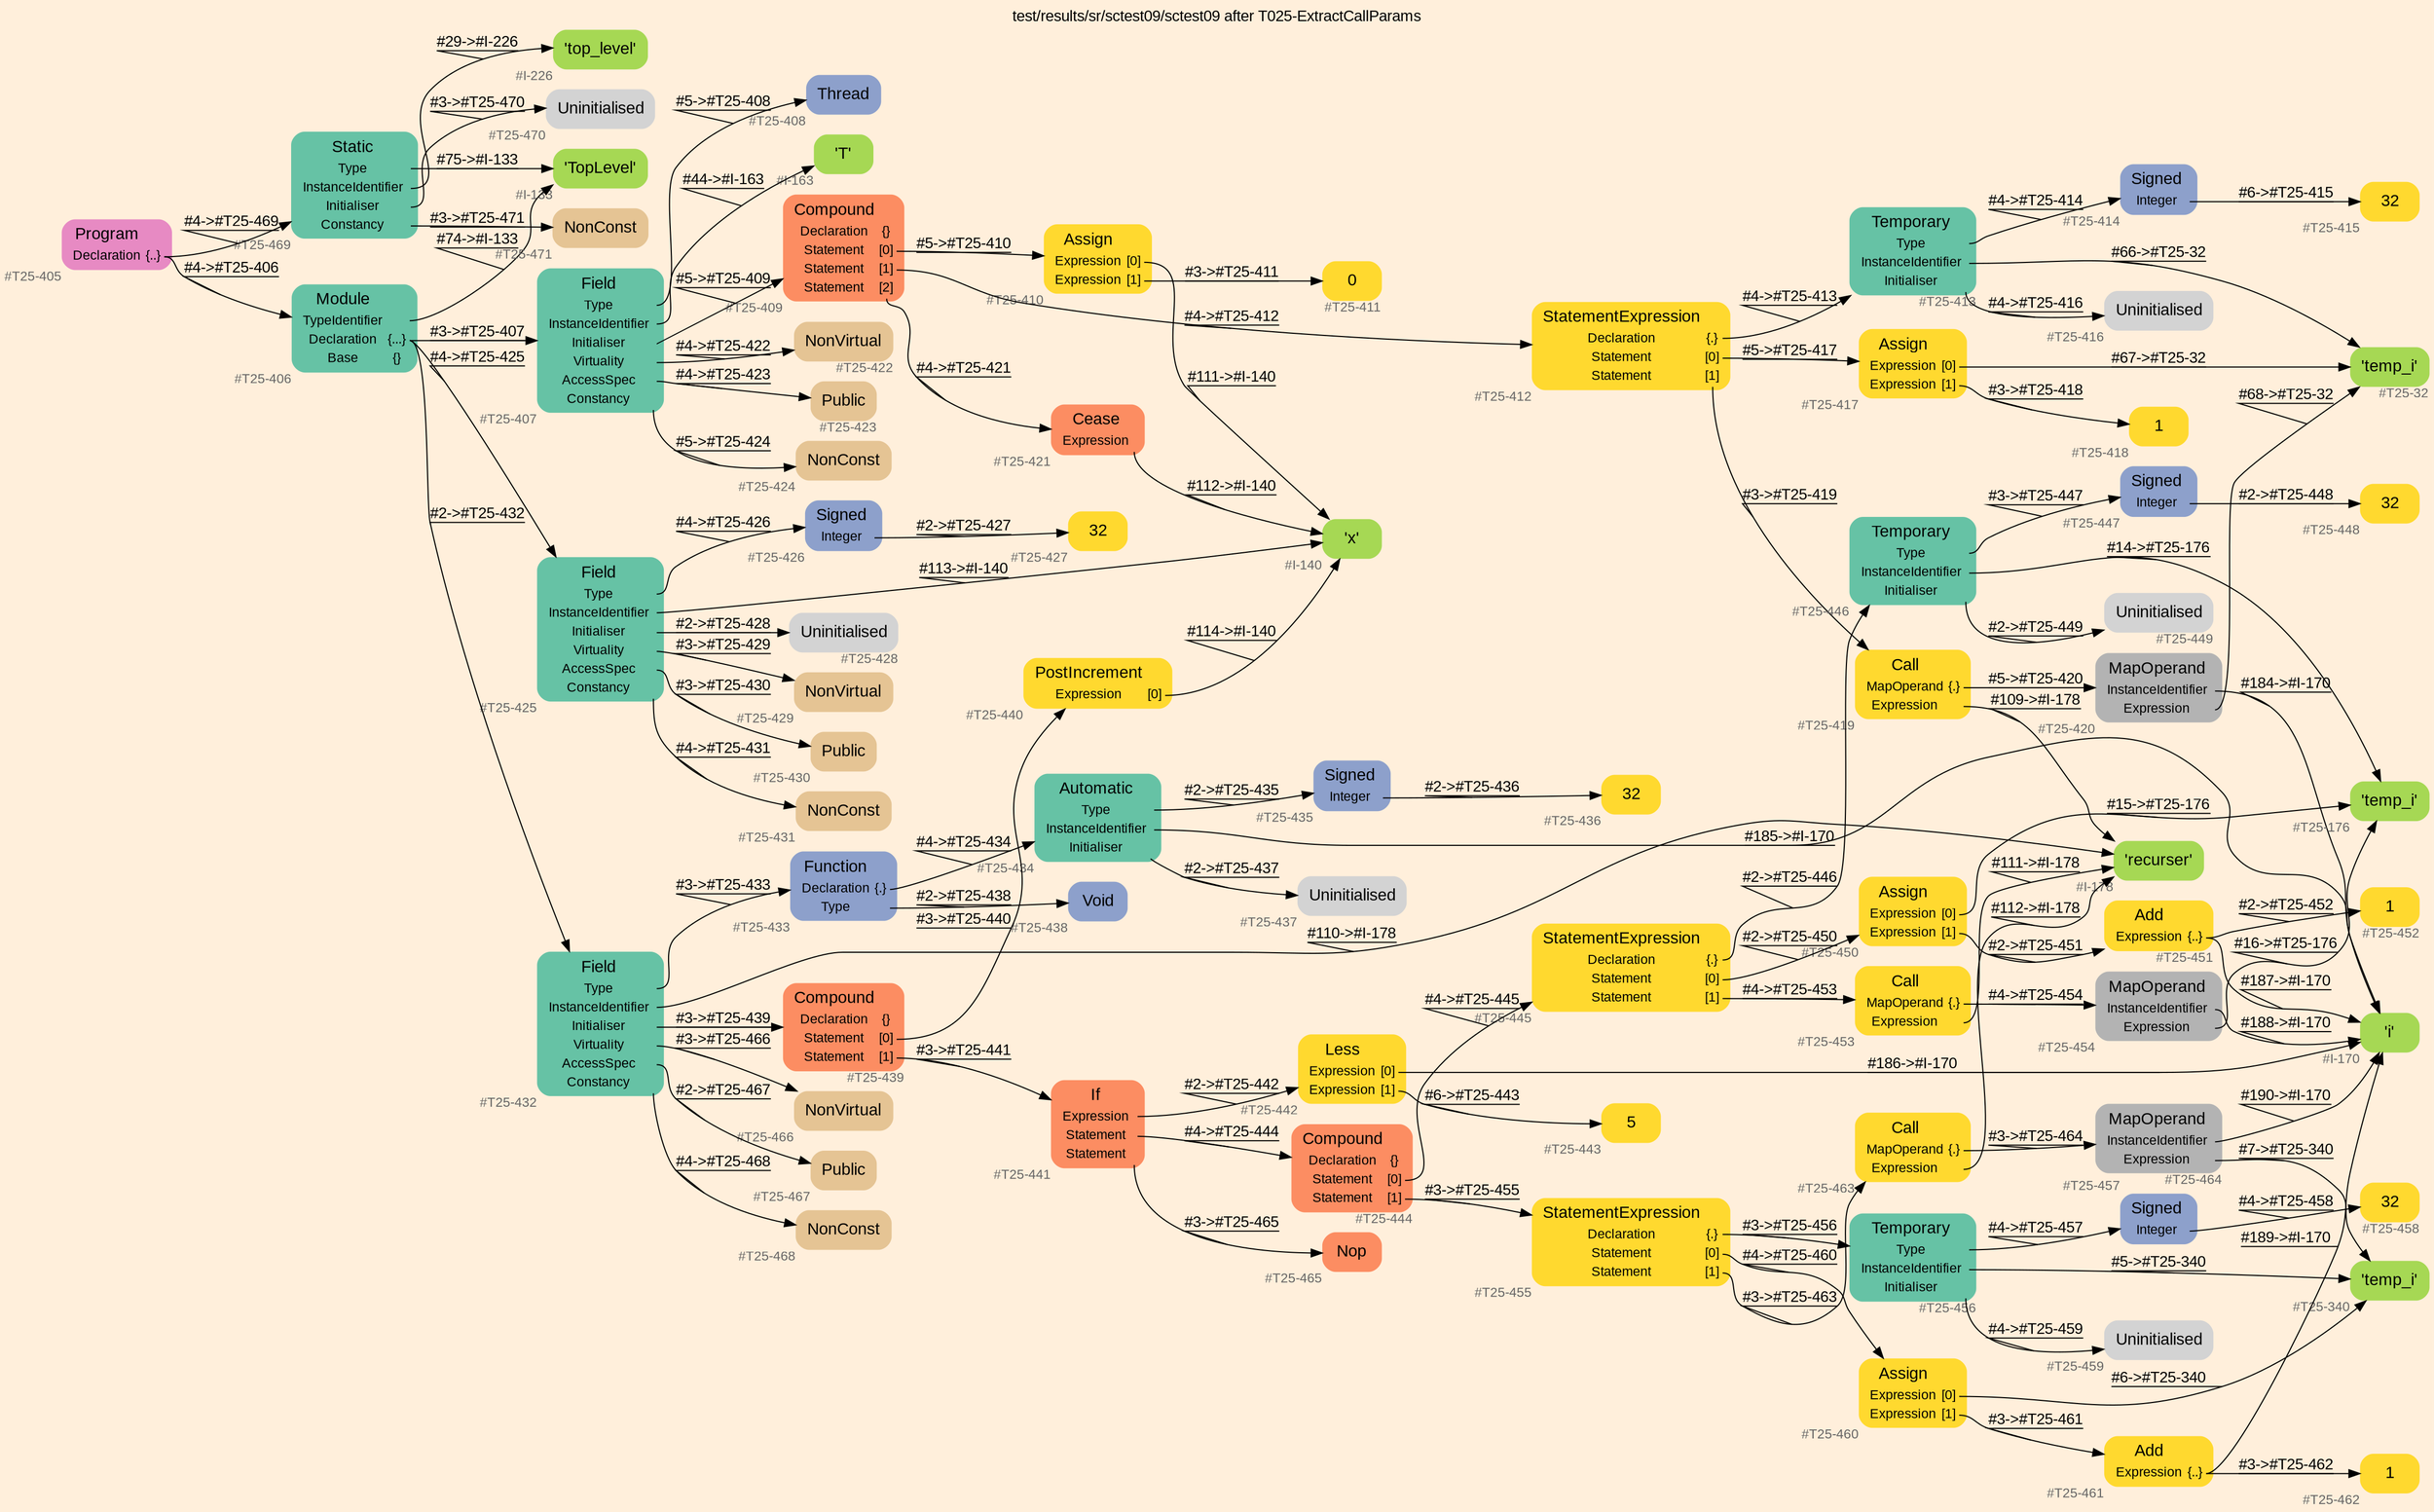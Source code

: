 digraph "test/results/sr/sctest09/sctest09 after T025-ExtractCallParams" {
label = "test/results/sr/sctest09/sctest09 after T025-ExtractCallParams"
labelloc = t
graph [
    rankdir = "LR"
    ranksep = 0.3
    bgcolor = antiquewhite1
    color = black
    fontcolor = black
    fontname = "Arial"
];
node [
    fontname = "Arial"
];
edge [
    fontname = "Arial"
];

// -------------------- node figure --------------------
// -------- block #T25-405 ----------
"#T25-405" [
    fillcolor = "/set28/4"
    xlabel = "#T25-405"
    fontsize = "12"
    fontcolor = grey40
    shape = "plaintext"
    label = <<TABLE BORDER="0" CELLBORDER="0" CELLSPACING="0">
     <TR><TD><FONT COLOR="black" POINT-SIZE="15">Program</FONT></TD></TR>
     <TR><TD><FONT COLOR="black" POINT-SIZE="12">Declaration</FONT></TD><TD PORT="port0"><FONT COLOR="black" POINT-SIZE="12">{..}</FONT></TD></TR>
    </TABLE>>
    style = "rounded,filled"
];

// -------- block #T25-406 ----------
"#T25-406" [
    fillcolor = "/set28/1"
    xlabel = "#T25-406"
    fontsize = "12"
    fontcolor = grey40
    shape = "plaintext"
    label = <<TABLE BORDER="0" CELLBORDER="0" CELLSPACING="0">
     <TR><TD><FONT COLOR="black" POINT-SIZE="15">Module</FONT></TD></TR>
     <TR><TD><FONT COLOR="black" POINT-SIZE="12">TypeIdentifier</FONT></TD><TD PORT="port0"></TD></TR>
     <TR><TD><FONT COLOR="black" POINT-SIZE="12">Declaration</FONT></TD><TD PORT="port1"><FONT COLOR="black" POINT-SIZE="12">{...}</FONT></TD></TR>
     <TR><TD><FONT COLOR="black" POINT-SIZE="12">Base</FONT></TD><TD PORT="port2"><FONT COLOR="black" POINT-SIZE="12">{}</FONT></TD></TR>
    </TABLE>>
    style = "rounded,filled"
];

// -------- block #I-133 ----------
"#I-133" [
    fillcolor = "/set28/5"
    xlabel = "#I-133"
    fontsize = "12"
    fontcolor = grey40
    shape = "plaintext"
    label = <<TABLE BORDER="0" CELLBORDER="0" CELLSPACING="0">
     <TR><TD><FONT COLOR="black" POINT-SIZE="15">'TopLevel'</FONT></TD></TR>
    </TABLE>>
    style = "rounded,filled"
];

// -------- block #T25-407 ----------
"#T25-407" [
    fillcolor = "/set28/1"
    xlabel = "#T25-407"
    fontsize = "12"
    fontcolor = grey40
    shape = "plaintext"
    label = <<TABLE BORDER="0" CELLBORDER="0" CELLSPACING="0">
     <TR><TD><FONT COLOR="black" POINT-SIZE="15">Field</FONT></TD></TR>
     <TR><TD><FONT COLOR="black" POINT-SIZE="12">Type</FONT></TD><TD PORT="port0"></TD></TR>
     <TR><TD><FONT COLOR="black" POINT-SIZE="12">InstanceIdentifier</FONT></TD><TD PORT="port1"></TD></TR>
     <TR><TD><FONT COLOR="black" POINT-SIZE="12">Initialiser</FONT></TD><TD PORT="port2"></TD></TR>
     <TR><TD><FONT COLOR="black" POINT-SIZE="12">Virtuality</FONT></TD><TD PORT="port3"></TD></TR>
     <TR><TD><FONT COLOR="black" POINT-SIZE="12">AccessSpec</FONT></TD><TD PORT="port4"></TD></TR>
     <TR><TD><FONT COLOR="black" POINT-SIZE="12">Constancy</FONT></TD><TD PORT="port5"></TD></TR>
    </TABLE>>
    style = "rounded,filled"
];

// -------- block #T25-408 ----------
"#T25-408" [
    fillcolor = "/set28/3"
    xlabel = "#T25-408"
    fontsize = "12"
    fontcolor = grey40
    shape = "plaintext"
    label = <<TABLE BORDER="0" CELLBORDER="0" CELLSPACING="0">
     <TR><TD><FONT COLOR="black" POINT-SIZE="15">Thread</FONT></TD></TR>
    </TABLE>>
    style = "rounded,filled"
];

// -------- block #I-163 ----------
"#I-163" [
    fillcolor = "/set28/5"
    xlabel = "#I-163"
    fontsize = "12"
    fontcolor = grey40
    shape = "plaintext"
    label = <<TABLE BORDER="0" CELLBORDER="0" CELLSPACING="0">
     <TR><TD><FONT COLOR="black" POINT-SIZE="15">'T'</FONT></TD></TR>
    </TABLE>>
    style = "rounded,filled"
];

// -------- block #T25-409 ----------
"#T25-409" [
    fillcolor = "/set28/2"
    xlabel = "#T25-409"
    fontsize = "12"
    fontcolor = grey40
    shape = "plaintext"
    label = <<TABLE BORDER="0" CELLBORDER="0" CELLSPACING="0">
     <TR><TD><FONT COLOR="black" POINT-SIZE="15">Compound</FONT></TD></TR>
     <TR><TD><FONT COLOR="black" POINT-SIZE="12">Declaration</FONT></TD><TD PORT="port0"><FONT COLOR="black" POINT-SIZE="12">{}</FONT></TD></TR>
     <TR><TD><FONT COLOR="black" POINT-SIZE="12">Statement</FONT></TD><TD PORT="port1"><FONT COLOR="black" POINT-SIZE="12">[0]</FONT></TD></TR>
     <TR><TD><FONT COLOR="black" POINT-SIZE="12">Statement</FONT></TD><TD PORT="port2"><FONT COLOR="black" POINT-SIZE="12">[1]</FONT></TD></TR>
     <TR><TD><FONT COLOR="black" POINT-SIZE="12">Statement</FONT></TD><TD PORT="port3"><FONT COLOR="black" POINT-SIZE="12">[2]</FONT></TD></TR>
    </TABLE>>
    style = "rounded,filled"
];

// -------- block #T25-410 ----------
"#T25-410" [
    fillcolor = "/set28/6"
    xlabel = "#T25-410"
    fontsize = "12"
    fontcolor = grey40
    shape = "plaintext"
    label = <<TABLE BORDER="0" CELLBORDER="0" CELLSPACING="0">
     <TR><TD><FONT COLOR="black" POINT-SIZE="15">Assign</FONT></TD></TR>
     <TR><TD><FONT COLOR="black" POINT-SIZE="12">Expression</FONT></TD><TD PORT="port0"><FONT COLOR="black" POINT-SIZE="12">[0]</FONT></TD></TR>
     <TR><TD><FONT COLOR="black" POINT-SIZE="12">Expression</FONT></TD><TD PORT="port1"><FONT COLOR="black" POINT-SIZE="12">[1]</FONT></TD></TR>
    </TABLE>>
    style = "rounded,filled"
];

// -------- block #I-140 ----------
"#I-140" [
    fillcolor = "/set28/5"
    xlabel = "#I-140"
    fontsize = "12"
    fontcolor = grey40
    shape = "plaintext"
    label = <<TABLE BORDER="0" CELLBORDER="0" CELLSPACING="0">
     <TR><TD><FONT COLOR="black" POINT-SIZE="15">'x'</FONT></TD></TR>
    </TABLE>>
    style = "rounded,filled"
];

// -------- block #T25-411 ----------
"#T25-411" [
    fillcolor = "/set28/6"
    xlabel = "#T25-411"
    fontsize = "12"
    fontcolor = grey40
    shape = "plaintext"
    label = <<TABLE BORDER="0" CELLBORDER="0" CELLSPACING="0">
     <TR><TD><FONT COLOR="black" POINT-SIZE="15">0</FONT></TD></TR>
    </TABLE>>
    style = "rounded,filled"
];

// -------- block #T25-412 ----------
"#T25-412" [
    fillcolor = "/set28/6"
    xlabel = "#T25-412"
    fontsize = "12"
    fontcolor = grey40
    shape = "plaintext"
    label = <<TABLE BORDER="0" CELLBORDER="0" CELLSPACING="0">
     <TR><TD><FONT COLOR="black" POINT-SIZE="15">StatementExpression</FONT></TD></TR>
     <TR><TD><FONT COLOR="black" POINT-SIZE="12">Declaration</FONT></TD><TD PORT="port0"><FONT COLOR="black" POINT-SIZE="12">{.}</FONT></TD></TR>
     <TR><TD><FONT COLOR="black" POINT-SIZE="12">Statement</FONT></TD><TD PORT="port1"><FONT COLOR="black" POINT-SIZE="12">[0]</FONT></TD></TR>
     <TR><TD><FONT COLOR="black" POINT-SIZE="12">Statement</FONT></TD><TD PORT="port2"><FONT COLOR="black" POINT-SIZE="12">[1]</FONT></TD></TR>
    </TABLE>>
    style = "rounded,filled"
];

// -------- block #T25-413 ----------
"#T25-413" [
    fillcolor = "/set28/1"
    xlabel = "#T25-413"
    fontsize = "12"
    fontcolor = grey40
    shape = "plaintext"
    label = <<TABLE BORDER="0" CELLBORDER="0" CELLSPACING="0">
     <TR><TD><FONT COLOR="black" POINT-SIZE="15">Temporary</FONT></TD></TR>
     <TR><TD><FONT COLOR="black" POINT-SIZE="12">Type</FONT></TD><TD PORT="port0"></TD></TR>
     <TR><TD><FONT COLOR="black" POINT-SIZE="12">InstanceIdentifier</FONT></TD><TD PORT="port1"></TD></TR>
     <TR><TD><FONT COLOR="black" POINT-SIZE="12">Initialiser</FONT></TD><TD PORT="port2"></TD></TR>
    </TABLE>>
    style = "rounded,filled"
];

// -------- block #T25-414 ----------
"#T25-414" [
    fillcolor = "/set28/3"
    xlabel = "#T25-414"
    fontsize = "12"
    fontcolor = grey40
    shape = "plaintext"
    label = <<TABLE BORDER="0" CELLBORDER="0" CELLSPACING="0">
     <TR><TD><FONT COLOR="black" POINT-SIZE="15">Signed</FONT></TD></TR>
     <TR><TD><FONT COLOR="black" POINT-SIZE="12">Integer</FONT></TD><TD PORT="port0"></TD></TR>
    </TABLE>>
    style = "rounded,filled"
];

// -------- block #T25-415 ----------
"#T25-415" [
    fillcolor = "/set28/6"
    xlabel = "#T25-415"
    fontsize = "12"
    fontcolor = grey40
    shape = "plaintext"
    label = <<TABLE BORDER="0" CELLBORDER="0" CELLSPACING="0">
     <TR><TD><FONT COLOR="black" POINT-SIZE="15">32</FONT></TD></TR>
    </TABLE>>
    style = "rounded,filled"
];

// -------- block #T25-32 ----------
"#T25-32" [
    fillcolor = "/set28/5"
    xlabel = "#T25-32"
    fontsize = "12"
    fontcolor = grey40
    shape = "plaintext"
    label = <<TABLE BORDER="0" CELLBORDER="0" CELLSPACING="0">
     <TR><TD><FONT COLOR="black" POINT-SIZE="15">'temp_i'</FONT></TD></TR>
    </TABLE>>
    style = "rounded,filled"
];

// -------- block #T25-416 ----------
"#T25-416" [
    xlabel = "#T25-416"
    fontsize = "12"
    fontcolor = grey40
    shape = "plaintext"
    label = <<TABLE BORDER="0" CELLBORDER="0" CELLSPACING="0">
     <TR><TD><FONT COLOR="black" POINT-SIZE="15">Uninitialised</FONT></TD></TR>
    </TABLE>>
    style = "rounded,filled"
];

// -------- block #T25-417 ----------
"#T25-417" [
    fillcolor = "/set28/6"
    xlabel = "#T25-417"
    fontsize = "12"
    fontcolor = grey40
    shape = "plaintext"
    label = <<TABLE BORDER="0" CELLBORDER="0" CELLSPACING="0">
     <TR><TD><FONT COLOR="black" POINT-SIZE="15">Assign</FONT></TD></TR>
     <TR><TD><FONT COLOR="black" POINT-SIZE="12">Expression</FONT></TD><TD PORT="port0"><FONT COLOR="black" POINT-SIZE="12">[0]</FONT></TD></TR>
     <TR><TD><FONT COLOR="black" POINT-SIZE="12">Expression</FONT></TD><TD PORT="port1"><FONT COLOR="black" POINT-SIZE="12">[1]</FONT></TD></TR>
    </TABLE>>
    style = "rounded,filled"
];

// -------- block #T25-418 ----------
"#T25-418" [
    fillcolor = "/set28/6"
    xlabel = "#T25-418"
    fontsize = "12"
    fontcolor = grey40
    shape = "plaintext"
    label = <<TABLE BORDER="0" CELLBORDER="0" CELLSPACING="0">
     <TR><TD><FONT COLOR="black" POINT-SIZE="15">1</FONT></TD></TR>
    </TABLE>>
    style = "rounded,filled"
];

// -------- block #T25-419 ----------
"#T25-419" [
    fillcolor = "/set28/6"
    xlabel = "#T25-419"
    fontsize = "12"
    fontcolor = grey40
    shape = "plaintext"
    label = <<TABLE BORDER="0" CELLBORDER="0" CELLSPACING="0">
     <TR><TD><FONT COLOR="black" POINT-SIZE="15">Call</FONT></TD></TR>
     <TR><TD><FONT COLOR="black" POINT-SIZE="12">MapOperand</FONT></TD><TD PORT="port0"><FONT COLOR="black" POINT-SIZE="12">{.}</FONT></TD></TR>
     <TR><TD><FONT COLOR="black" POINT-SIZE="12">Expression</FONT></TD><TD PORT="port1"></TD></TR>
    </TABLE>>
    style = "rounded,filled"
];

// -------- block #T25-420 ----------
"#T25-420" [
    fillcolor = "/set28/8"
    xlabel = "#T25-420"
    fontsize = "12"
    fontcolor = grey40
    shape = "plaintext"
    label = <<TABLE BORDER="0" CELLBORDER="0" CELLSPACING="0">
     <TR><TD><FONT COLOR="black" POINT-SIZE="15">MapOperand</FONT></TD></TR>
     <TR><TD><FONT COLOR="black" POINT-SIZE="12">InstanceIdentifier</FONT></TD><TD PORT="port0"></TD></TR>
     <TR><TD><FONT COLOR="black" POINT-SIZE="12">Expression</FONT></TD><TD PORT="port1"></TD></TR>
    </TABLE>>
    style = "rounded,filled"
];

// -------- block #I-170 ----------
"#I-170" [
    fillcolor = "/set28/5"
    xlabel = "#I-170"
    fontsize = "12"
    fontcolor = grey40
    shape = "plaintext"
    label = <<TABLE BORDER="0" CELLBORDER="0" CELLSPACING="0">
     <TR><TD><FONT COLOR="black" POINT-SIZE="15">'i'</FONT></TD></TR>
    </TABLE>>
    style = "rounded,filled"
];

// -------- block #I-178 ----------
"#I-178" [
    fillcolor = "/set28/5"
    xlabel = "#I-178"
    fontsize = "12"
    fontcolor = grey40
    shape = "plaintext"
    label = <<TABLE BORDER="0" CELLBORDER="0" CELLSPACING="0">
     <TR><TD><FONT COLOR="black" POINT-SIZE="15">'recurser'</FONT></TD></TR>
    </TABLE>>
    style = "rounded,filled"
];

// -------- block #T25-421 ----------
"#T25-421" [
    fillcolor = "/set28/2"
    xlabel = "#T25-421"
    fontsize = "12"
    fontcolor = grey40
    shape = "plaintext"
    label = <<TABLE BORDER="0" CELLBORDER="0" CELLSPACING="0">
     <TR><TD><FONT COLOR="black" POINT-SIZE="15">Cease</FONT></TD></TR>
     <TR><TD><FONT COLOR="black" POINT-SIZE="12">Expression</FONT></TD><TD PORT="port0"></TD></TR>
    </TABLE>>
    style = "rounded,filled"
];

// -------- block #T25-422 ----------
"#T25-422" [
    fillcolor = "/set28/7"
    xlabel = "#T25-422"
    fontsize = "12"
    fontcolor = grey40
    shape = "plaintext"
    label = <<TABLE BORDER="0" CELLBORDER="0" CELLSPACING="0">
     <TR><TD><FONT COLOR="black" POINT-SIZE="15">NonVirtual</FONT></TD></TR>
    </TABLE>>
    style = "rounded,filled"
];

// -------- block #T25-423 ----------
"#T25-423" [
    fillcolor = "/set28/7"
    xlabel = "#T25-423"
    fontsize = "12"
    fontcolor = grey40
    shape = "plaintext"
    label = <<TABLE BORDER="0" CELLBORDER="0" CELLSPACING="0">
     <TR><TD><FONT COLOR="black" POINT-SIZE="15">Public</FONT></TD></TR>
    </TABLE>>
    style = "rounded,filled"
];

// -------- block #T25-424 ----------
"#T25-424" [
    fillcolor = "/set28/7"
    xlabel = "#T25-424"
    fontsize = "12"
    fontcolor = grey40
    shape = "plaintext"
    label = <<TABLE BORDER="0" CELLBORDER="0" CELLSPACING="0">
     <TR><TD><FONT COLOR="black" POINT-SIZE="15">NonConst</FONT></TD></TR>
    </TABLE>>
    style = "rounded,filled"
];

// -------- block #T25-425 ----------
"#T25-425" [
    fillcolor = "/set28/1"
    xlabel = "#T25-425"
    fontsize = "12"
    fontcolor = grey40
    shape = "plaintext"
    label = <<TABLE BORDER="0" CELLBORDER="0" CELLSPACING="0">
     <TR><TD><FONT COLOR="black" POINT-SIZE="15">Field</FONT></TD></TR>
     <TR><TD><FONT COLOR="black" POINT-SIZE="12">Type</FONT></TD><TD PORT="port0"></TD></TR>
     <TR><TD><FONT COLOR="black" POINT-SIZE="12">InstanceIdentifier</FONT></TD><TD PORT="port1"></TD></TR>
     <TR><TD><FONT COLOR="black" POINT-SIZE="12">Initialiser</FONT></TD><TD PORT="port2"></TD></TR>
     <TR><TD><FONT COLOR="black" POINT-SIZE="12">Virtuality</FONT></TD><TD PORT="port3"></TD></TR>
     <TR><TD><FONT COLOR="black" POINT-SIZE="12">AccessSpec</FONT></TD><TD PORT="port4"></TD></TR>
     <TR><TD><FONT COLOR="black" POINT-SIZE="12">Constancy</FONT></TD><TD PORT="port5"></TD></TR>
    </TABLE>>
    style = "rounded,filled"
];

// -------- block #T25-426 ----------
"#T25-426" [
    fillcolor = "/set28/3"
    xlabel = "#T25-426"
    fontsize = "12"
    fontcolor = grey40
    shape = "plaintext"
    label = <<TABLE BORDER="0" CELLBORDER="0" CELLSPACING="0">
     <TR><TD><FONT COLOR="black" POINT-SIZE="15">Signed</FONT></TD></TR>
     <TR><TD><FONT COLOR="black" POINT-SIZE="12">Integer</FONT></TD><TD PORT="port0"></TD></TR>
    </TABLE>>
    style = "rounded,filled"
];

// -------- block #T25-427 ----------
"#T25-427" [
    fillcolor = "/set28/6"
    xlabel = "#T25-427"
    fontsize = "12"
    fontcolor = grey40
    shape = "plaintext"
    label = <<TABLE BORDER="0" CELLBORDER="0" CELLSPACING="0">
     <TR><TD><FONT COLOR="black" POINT-SIZE="15">32</FONT></TD></TR>
    </TABLE>>
    style = "rounded,filled"
];

// -------- block #T25-428 ----------
"#T25-428" [
    xlabel = "#T25-428"
    fontsize = "12"
    fontcolor = grey40
    shape = "plaintext"
    label = <<TABLE BORDER="0" CELLBORDER="0" CELLSPACING="0">
     <TR><TD><FONT COLOR="black" POINT-SIZE="15">Uninitialised</FONT></TD></TR>
    </TABLE>>
    style = "rounded,filled"
];

// -------- block #T25-429 ----------
"#T25-429" [
    fillcolor = "/set28/7"
    xlabel = "#T25-429"
    fontsize = "12"
    fontcolor = grey40
    shape = "plaintext"
    label = <<TABLE BORDER="0" CELLBORDER="0" CELLSPACING="0">
     <TR><TD><FONT COLOR="black" POINT-SIZE="15">NonVirtual</FONT></TD></TR>
    </TABLE>>
    style = "rounded,filled"
];

// -------- block #T25-430 ----------
"#T25-430" [
    fillcolor = "/set28/7"
    xlabel = "#T25-430"
    fontsize = "12"
    fontcolor = grey40
    shape = "plaintext"
    label = <<TABLE BORDER="0" CELLBORDER="0" CELLSPACING="0">
     <TR><TD><FONT COLOR="black" POINT-SIZE="15">Public</FONT></TD></TR>
    </TABLE>>
    style = "rounded,filled"
];

// -------- block #T25-431 ----------
"#T25-431" [
    fillcolor = "/set28/7"
    xlabel = "#T25-431"
    fontsize = "12"
    fontcolor = grey40
    shape = "plaintext"
    label = <<TABLE BORDER="0" CELLBORDER="0" CELLSPACING="0">
     <TR><TD><FONT COLOR="black" POINT-SIZE="15">NonConst</FONT></TD></TR>
    </TABLE>>
    style = "rounded,filled"
];

// -------- block #T25-432 ----------
"#T25-432" [
    fillcolor = "/set28/1"
    xlabel = "#T25-432"
    fontsize = "12"
    fontcolor = grey40
    shape = "plaintext"
    label = <<TABLE BORDER="0" CELLBORDER="0" CELLSPACING="0">
     <TR><TD><FONT COLOR="black" POINT-SIZE="15">Field</FONT></TD></TR>
     <TR><TD><FONT COLOR="black" POINT-SIZE="12">Type</FONT></TD><TD PORT="port0"></TD></TR>
     <TR><TD><FONT COLOR="black" POINT-SIZE="12">InstanceIdentifier</FONT></TD><TD PORT="port1"></TD></TR>
     <TR><TD><FONT COLOR="black" POINT-SIZE="12">Initialiser</FONT></TD><TD PORT="port2"></TD></TR>
     <TR><TD><FONT COLOR="black" POINT-SIZE="12">Virtuality</FONT></TD><TD PORT="port3"></TD></TR>
     <TR><TD><FONT COLOR="black" POINT-SIZE="12">AccessSpec</FONT></TD><TD PORT="port4"></TD></TR>
     <TR><TD><FONT COLOR="black" POINT-SIZE="12">Constancy</FONT></TD><TD PORT="port5"></TD></TR>
    </TABLE>>
    style = "rounded,filled"
];

// -------- block #T25-433 ----------
"#T25-433" [
    fillcolor = "/set28/3"
    xlabel = "#T25-433"
    fontsize = "12"
    fontcolor = grey40
    shape = "plaintext"
    label = <<TABLE BORDER="0" CELLBORDER="0" CELLSPACING="0">
     <TR><TD><FONT COLOR="black" POINT-SIZE="15">Function</FONT></TD></TR>
     <TR><TD><FONT COLOR="black" POINT-SIZE="12">Declaration</FONT></TD><TD PORT="port0"><FONT COLOR="black" POINT-SIZE="12">{.}</FONT></TD></TR>
     <TR><TD><FONT COLOR="black" POINT-SIZE="12">Type</FONT></TD><TD PORT="port1"></TD></TR>
    </TABLE>>
    style = "rounded,filled"
];

// -------- block #T25-434 ----------
"#T25-434" [
    fillcolor = "/set28/1"
    xlabel = "#T25-434"
    fontsize = "12"
    fontcolor = grey40
    shape = "plaintext"
    label = <<TABLE BORDER="0" CELLBORDER="0" CELLSPACING="0">
     <TR><TD><FONT COLOR="black" POINT-SIZE="15">Automatic</FONT></TD></TR>
     <TR><TD><FONT COLOR="black" POINT-SIZE="12">Type</FONT></TD><TD PORT="port0"></TD></TR>
     <TR><TD><FONT COLOR="black" POINT-SIZE="12">InstanceIdentifier</FONT></TD><TD PORT="port1"></TD></TR>
     <TR><TD><FONT COLOR="black" POINT-SIZE="12">Initialiser</FONT></TD><TD PORT="port2"></TD></TR>
    </TABLE>>
    style = "rounded,filled"
];

// -------- block #T25-435 ----------
"#T25-435" [
    fillcolor = "/set28/3"
    xlabel = "#T25-435"
    fontsize = "12"
    fontcolor = grey40
    shape = "plaintext"
    label = <<TABLE BORDER="0" CELLBORDER="0" CELLSPACING="0">
     <TR><TD><FONT COLOR="black" POINT-SIZE="15">Signed</FONT></TD></TR>
     <TR><TD><FONT COLOR="black" POINT-SIZE="12">Integer</FONT></TD><TD PORT="port0"></TD></TR>
    </TABLE>>
    style = "rounded,filled"
];

// -------- block #T25-436 ----------
"#T25-436" [
    fillcolor = "/set28/6"
    xlabel = "#T25-436"
    fontsize = "12"
    fontcolor = grey40
    shape = "plaintext"
    label = <<TABLE BORDER="0" CELLBORDER="0" CELLSPACING="0">
     <TR><TD><FONT COLOR="black" POINT-SIZE="15">32</FONT></TD></TR>
    </TABLE>>
    style = "rounded,filled"
];

// -------- block #T25-437 ----------
"#T25-437" [
    xlabel = "#T25-437"
    fontsize = "12"
    fontcolor = grey40
    shape = "plaintext"
    label = <<TABLE BORDER="0" CELLBORDER="0" CELLSPACING="0">
     <TR><TD><FONT COLOR="black" POINT-SIZE="15">Uninitialised</FONT></TD></TR>
    </TABLE>>
    style = "rounded,filled"
];

// -------- block #T25-438 ----------
"#T25-438" [
    fillcolor = "/set28/3"
    xlabel = "#T25-438"
    fontsize = "12"
    fontcolor = grey40
    shape = "plaintext"
    label = <<TABLE BORDER="0" CELLBORDER="0" CELLSPACING="0">
     <TR><TD><FONT COLOR="black" POINT-SIZE="15">Void</FONT></TD></TR>
    </TABLE>>
    style = "rounded,filled"
];

// -------- block #T25-439 ----------
"#T25-439" [
    fillcolor = "/set28/2"
    xlabel = "#T25-439"
    fontsize = "12"
    fontcolor = grey40
    shape = "plaintext"
    label = <<TABLE BORDER="0" CELLBORDER="0" CELLSPACING="0">
     <TR><TD><FONT COLOR="black" POINT-SIZE="15">Compound</FONT></TD></TR>
     <TR><TD><FONT COLOR="black" POINT-SIZE="12">Declaration</FONT></TD><TD PORT="port0"><FONT COLOR="black" POINT-SIZE="12">{}</FONT></TD></TR>
     <TR><TD><FONT COLOR="black" POINT-SIZE="12">Statement</FONT></TD><TD PORT="port1"><FONT COLOR="black" POINT-SIZE="12">[0]</FONT></TD></TR>
     <TR><TD><FONT COLOR="black" POINT-SIZE="12">Statement</FONT></TD><TD PORT="port2"><FONT COLOR="black" POINT-SIZE="12">[1]</FONT></TD></TR>
    </TABLE>>
    style = "rounded,filled"
];

// -------- block #T25-440 ----------
"#T25-440" [
    fillcolor = "/set28/6"
    xlabel = "#T25-440"
    fontsize = "12"
    fontcolor = grey40
    shape = "plaintext"
    label = <<TABLE BORDER="0" CELLBORDER="0" CELLSPACING="0">
     <TR><TD><FONT COLOR="black" POINT-SIZE="15">PostIncrement</FONT></TD></TR>
     <TR><TD><FONT COLOR="black" POINT-SIZE="12">Expression</FONT></TD><TD PORT="port0"><FONT COLOR="black" POINT-SIZE="12">[0]</FONT></TD></TR>
    </TABLE>>
    style = "rounded,filled"
];

// -------- block #T25-441 ----------
"#T25-441" [
    fillcolor = "/set28/2"
    xlabel = "#T25-441"
    fontsize = "12"
    fontcolor = grey40
    shape = "plaintext"
    label = <<TABLE BORDER="0" CELLBORDER="0" CELLSPACING="0">
     <TR><TD><FONT COLOR="black" POINT-SIZE="15">If</FONT></TD></TR>
     <TR><TD><FONT COLOR="black" POINT-SIZE="12">Expression</FONT></TD><TD PORT="port0"></TD></TR>
     <TR><TD><FONT COLOR="black" POINT-SIZE="12">Statement</FONT></TD><TD PORT="port1"></TD></TR>
     <TR><TD><FONT COLOR="black" POINT-SIZE="12">Statement</FONT></TD><TD PORT="port2"></TD></TR>
    </TABLE>>
    style = "rounded,filled"
];

// -------- block #T25-442 ----------
"#T25-442" [
    fillcolor = "/set28/6"
    xlabel = "#T25-442"
    fontsize = "12"
    fontcolor = grey40
    shape = "plaintext"
    label = <<TABLE BORDER="0" CELLBORDER="0" CELLSPACING="0">
     <TR><TD><FONT COLOR="black" POINT-SIZE="15">Less</FONT></TD></TR>
     <TR><TD><FONT COLOR="black" POINT-SIZE="12">Expression</FONT></TD><TD PORT="port0"><FONT COLOR="black" POINT-SIZE="12">[0]</FONT></TD></TR>
     <TR><TD><FONT COLOR="black" POINT-SIZE="12">Expression</FONT></TD><TD PORT="port1"><FONT COLOR="black" POINT-SIZE="12">[1]</FONT></TD></TR>
    </TABLE>>
    style = "rounded,filled"
];

// -------- block #T25-443 ----------
"#T25-443" [
    fillcolor = "/set28/6"
    xlabel = "#T25-443"
    fontsize = "12"
    fontcolor = grey40
    shape = "plaintext"
    label = <<TABLE BORDER="0" CELLBORDER="0" CELLSPACING="0">
     <TR><TD><FONT COLOR="black" POINT-SIZE="15">5</FONT></TD></TR>
    </TABLE>>
    style = "rounded,filled"
];

// -------- block #T25-444 ----------
"#T25-444" [
    fillcolor = "/set28/2"
    xlabel = "#T25-444"
    fontsize = "12"
    fontcolor = grey40
    shape = "plaintext"
    label = <<TABLE BORDER="0" CELLBORDER="0" CELLSPACING="0">
     <TR><TD><FONT COLOR="black" POINT-SIZE="15">Compound</FONT></TD></TR>
     <TR><TD><FONT COLOR="black" POINT-SIZE="12">Declaration</FONT></TD><TD PORT="port0"><FONT COLOR="black" POINT-SIZE="12">{}</FONT></TD></TR>
     <TR><TD><FONT COLOR="black" POINT-SIZE="12">Statement</FONT></TD><TD PORT="port1"><FONT COLOR="black" POINT-SIZE="12">[0]</FONT></TD></TR>
     <TR><TD><FONT COLOR="black" POINT-SIZE="12">Statement</FONT></TD><TD PORT="port2"><FONT COLOR="black" POINT-SIZE="12">[1]</FONT></TD></TR>
    </TABLE>>
    style = "rounded,filled"
];

// -------- block #T25-445 ----------
"#T25-445" [
    fillcolor = "/set28/6"
    xlabel = "#T25-445"
    fontsize = "12"
    fontcolor = grey40
    shape = "plaintext"
    label = <<TABLE BORDER="0" CELLBORDER="0" CELLSPACING="0">
     <TR><TD><FONT COLOR="black" POINT-SIZE="15">StatementExpression</FONT></TD></TR>
     <TR><TD><FONT COLOR="black" POINT-SIZE="12">Declaration</FONT></TD><TD PORT="port0"><FONT COLOR="black" POINT-SIZE="12">{.}</FONT></TD></TR>
     <TR><TD><FONT COLOR="black" POINT-SIZE="12">Statement</FONT></TD><TD PORT="port1"><FONT COLOR="black" POINT-SIZE="12">[0]</FONT></TD></TR>
     <TR><TD><FONT COLOR="black" POINT-SIZE="12">Statement</FONT></TD><TD PORT="port2"><FONT COLOR="black" POINT-SIZE="12">[1]</FONT></TD></TR>
    </TABLE>>
    style = "rounded,filled"
];

// -------- block #T25-446 ----------
"#T25-446" [
    fillcolor = "/set28/1"
    xlabel = "#T25-446"
    fontsize = "12"
    fontcolor = grey40
    shape = "plaintext"
    label = <<TABLE BORDER="0" CELLBORDER="0" CELLSPACING="0">
     <TR><TD><FONT COLOR="black" POINT-SIZE="15">Temporary</FONT></TD></TR>
     <TR><TD><FONT COLOR="black" POINT-SIZE="12">Type</FONT></TD><TD PORT="port0"></TD></TR>
     <TR><TD><FONT COLOR="black" POINT-SIZE="12">InstanceIdentifier</FONT></TD><TD PORT="port1"></TD></TR>
     <TR><TD><FONT COLOR="black" POINT-SIZE="12">Initialiser</FONT></TD><TD PORT="port2"></TD></TR>
    </TABLE>>
    style = "rounded,filled"
];

// -------- block #T25-447 ----------
"#T25-447" [
    fillcolor = "/set28/3"
    xlabel = "#T25-447"
    fontsize = "12"
    fontcolor = grey40
    shape = "plaintext"
    label = <<TABLE BORDER="0" CELLBORDER="0" CELLSPACING="0">
     <TR><TD><FONT COLOR="black" POINT-SIZE="15">Signed</FONT></TD></TR>
     <TR><TD><FONT COLOR="black" POINT-SIZE="12">Integer</FONT></TD><TD PORT="port0"></TD></TR>
    </TABLE>>
    style = "rounded,filled"
];

// -------- block #T25-448 ----------
"#T25-448" [
    fillcolor = "/set28/6"
    xlabel = "#T25-448"
    fontsize = "12"
    fontcolor = grey40
    shape = "plaintext"
    label = <<TABLE BORDER="0" CELLBORDER="0" CELLSPACING="0">
     <TR><TD><FONT COLOR="black" POINT-SIZE="15">32</FONT></TD></TR>
    </TABLE>>
    style = "rounded,filled"
];

// -------- block #T25-176 ----------
"#T25-176" [
    fillcolor = "/set28/5"
    xlabel = "#T25-176"
    fontsize = "12"
    fontcolor = grey40
    shape = "plaintext"
    label = <<TABLE BORDER="0" CELLBORDER="0" CELLSPACING="0">
     <TR><TD><FONT COLOR="black" POINT-SIZE="15">'temp_i'</FONT></TD></TR>
    </TABLE>>
    style = "rounded,filled"
];

// -------- block #T25-449 ----------
"#T25-449" [
    xlabel = "#T25-449"
    fontsize = "12"
    fontcolor = grey40
    shape = "plaintext"
    label = <<TABLE BORDER="0" CELLBORDER="0" CELLSPACING="0">
     <TR><TD><FONT COLOR="black" POINT-SIZE="15">Uninitialised</FONT></TD></TR>
    </TABLE>>
    style = "rounded,filled"
];

// -------- block #T25-450 ----------
"#T25-450" [
    fillcolor = "/set28/6"
    xlabel = "#T25-450"
    fontsize = "12"
    fontcolor = grey40
    shape = "plaintext"
    label = <<TABLE BORDER="0" CELLBORDER="0" CELLSPACING="0">
     <TR><TD><FONT COLOR="black" POINT-SIZE="15">Assign</FONT></TD></TR>
     <TR><TD><FONT COLOR="black" POINT-SIZE="12">Expression</FONT></TD><TD PORT="port0"><FONT COLOR="black" POINT-SIZE="12">[0]</FONT></TD></TR>
     <TR><TD><FONT COLOR="black" POINT-SIZE="12">Expression</FONT></TD><TD PORT="port1"><FONT COLOR="black" POINT-SIZE="12">[1]</FONT></TD></TR>
    </TABLE>>
    style = "rounded,filled"
];

// -------- block #T25-451 ----------
"#T25-451" [
    fillcolor = "/set28/6"
    xlabel = "#T25-451"
    fontsize = "12"
    fontcolor = grey40
    shape = "plaintext"
    label = <<TABLE BORDER="0" CELLBORDER="0" CELLSPACING="0">
     <TR><TD><FONT COLOR="black" POINT-SIZE="15">Add</FONT></TD></TR>
     <TR><TD><FONT COLOR="black" POINT-SIZE="12">Expression</FONT></TD><TD PORT="port0"><FONT COLOR="black" POINT-SIZE="12">{..}</FONT></TD></TR>
    </TABLE>>
    style = "rounded,filled"
];

// -------- block #T25-452 ----------
"#T25-452" [
    fillcolor = "/set28/6"
    xlabel = "#T25-452"
    fontsize = "12"
    fontcolor = grey40
    shape = "plaintext"
    label = <<TABLE BORDER="0" CELLBORDER="0" CELLSPACING="0">
     <TR><TD><FONT COLOR="black" POINT-SIZE="15">1</FONT></TD></TR>
    </TABLE>>
    style = "rounded,filled"
];

// -------- block #T25-453 ----------
"#T25-453" [
    fillcolor = "/set28/6"
    xlabel = "#T25-453"
    fontsize = "12"
    fontcolor = grey40
    shape = "plaintext"
    label = <<TABLE BORDER="0" CELLBORDER="0" CELLSPACING="0">
     <TR><TD><FONT COLOR="black" POINT-SIZE="15">Call</FONT></TD></TR>
     <TR><TD><FONT COLOR="black" POINT-SIZE="12">MapOperand</FONT></TD><TD PORT="port0"><FONT COLOR="black" POINT-SIZE="12">{.}</FONT></TD></TR>
     <TR><TD><FONT COLOR="black" POINT-SIZE="12">Expression</FONT></TD><TD PORT="port1"></TD></TR>
    </TABLE>>
    style = "rounded,filled"
];

// -------- block #T25-454 ----------
"#T25-454" [
    fillcolor = "/set28/8"
    xlabel = "#T25-454"
    fontsize = "12"
    fontcolor = grey40
    shape = "plaintext"
    label = <<TABLE BORDER="0" CELLBORDER="0" CELLSPACING="0">
     <TR><TD><FONT COLOR="black" POINT-SIZE="15">MapOperand</FONT></TD></TR>
     <TR><TD><FONT COLOR="black" POINT-SIZE="12">InstanceIdentifier</FONT></TD><TD PORT="port0"></TD></TR>
     <TR><TD><FONT COLOR="black" POINT-SIZE="12">Expression</FONT></TD><TD PORT="port1"></TD></TR>
    </TABLE>>
    style = "rounded,filled"
];

// -------- block #T25-455 ----------
"#T25-455" [
    fillcolor = "/set28/6"
    xlabel = "#T25-455"
    fontsize = "12"
    fontcolor = grey40
    shape = "plaintext"
    label = <<TABLE BORDER="0" CELLBORDER="0" CELLSPACING="0">
     <TR><TD><FONT COLOR="black" POINT-SIZE="15">StatementExpression</FONT></TD></TR>
     <TR><TD><FONT COLOR="black" POINT-SIZE="12">Declaration</FONT></TD><TD PORT="port0"><FONT COLOR="black" POINT-SIZE="12">{.}</FONT></TD></TR>
     <TR><TD><FONT COLOR="black" POINT-SIZE="12">Statement</FONT></TD><TD PORT="port1"><FONT COLOR="black" POINT-SIZE="12">[0]</FONT></TD></TR>
     <TR><TD><FONT COLOR="black" POINT-SIZE="12">Statement</FONT></TD><TD PORT="port2"><FONT COLOR="black" POINT-SIZE="12">[1]</FONT></TD></TR>
    </TABLE>>
    style = "rounded,filled"
];

// -------- block #T25-456 ----------
"#T25-456" [
    fillcolor = "/set28/1"
    xlabel = "#T25-456"
    fontsize = "12"
    fontcolor = grey40
    shape = "plaintext"
    label = <<TABLE BORDER="0" CELLBORDER="0" CELLSPACING="0">
     <TR><TD><FONT COLOR="black" POINT-SIZE="15">Temporary</FONT></TD></TR>
     <TR><TD><FONT COLOR="black" POINT-SIZE="12">Type</FONT></TD><TD PORT="port0"></TD></TR>
     <TR><TD><FONT COLOR="black" POINT-SIZE="12">InstanceIdentifier</FONT></TD><TD PORT="port1"></TD></TR>
     <TR><TD><FONT COLOR="black" POINT-SIZE="12">Initialiser</FONT></TD><TD PORT="port2"></TD></TR>
    </TABLE>>
    style = "rounded,filled"
];

// -------- block #T25-457 ----------
"#T25-457" [
    fillcolor = "/set28/3"
    xlabel = "#T25-457"
    fontsize = "12"
    fontcolor = grey40
    shape = "plaintext"
    label = <<TABLE BORDER="0" CELLBORDER="0" CELLSPACING="0">
     <TR><TD><FONT COLOR="black" POINT-SIZE="15">Signed</FONT></TD></TR>
     <TR><TD><FONT COLOR="black" POINT-SIZE="12">Integer</FONT></TD><TD PORT="port0"></TD></TR>
    </TABLE>>
    style = "rounded,filled"
];

// -------- block #T25-458 ----------
"#T25-458" [
    fillcolor = "/set28/6"
    xlabel = "#T25-458"
    fontsize = "12"
    fontcolor = grey40
    shape = "plaintext"
    label = <<TABLE BORDER="0" CELLBORDER="0" CELLSPACING="0">
     <TR><TD><FONT COLOR="black" POINT-SIZE="15">32</FONT></TD></TR>
    </TABLE>>
    style = "rounded,filled"
];

// -------- block #T25-340 ----------
"#T25-340" [
    fillcolor = "/set28/5"
    xlabel = "#T25-340"
    fontsize = "12"
    fontcolor = grey40
    shape = "plaintext"
    label = <<TABLE BORDER="0" CELLBORDER="0" CELLSPACING="0">
     <TR><TD><FONT COLOR="black" POINT-SIZE="15">'temp_i'</FONT></TD></TR>
    </TABLE>>
    style = "rounded,filled"
];

// -------- block #T25-459 ----------
"#T25-459" [
    xlabel = "#T25-459"
    fontsize = "12"
    fontcolor = grey40
    shape = "plaintext"
    label = <<TABLE BORDER="0" CELLBORDER="0" CELLSPACING="0">
     <TR><TD><FONT COLOR="black" POINT-SIZE="15">Uninitialised</FONT></TD></TR>
    </TABLE>>
    style = "rounded,filled"
];

// -------- block #T25-460 ----------
"#T25-460" [
    fillcolor = "/set28/6"
    xlabel = "#T25-460"
    fontsize = "12"
    fontcolor = grey40
    shape = "plaintext"
    label = <<TABLE BORDER="0" CELLBORDER="0" CELLSPACING="0">
     <TR><TD><FONT COLOR="black" POINT-SIZE="15">Assign</FONT></TD></TR>
     <TR><TD><FONT COLOR="black" POINT-SIZE="12">Expression</FONT></TD><TD PORT="port0"><FONT COLOR="black" POINT-SIZE="12">[0]</FONT></TD></TR>
     <TR><TD><FONT COLOR="black" POINT-SIZE="12">Expression</FONT></TD><TD PORT="port1"><FONT COLOR="black" POINT-SIZE="12">[1]</FONT></TD></TR>
    </TABLE>>
    style = "rounded,filled"
];

// -------- block #T25-461 ----------
"#T25-461" [
    fillcolor = "/set28/6"
    xlabel = "#T25-461"
    fontsize = "12"
    fontcolor = grey40
    shape = "plaintext"
    label = <<TABLE BORDER="0" CELLBORDER="0" CELLSPACING="0">
     <TR><TD><FONT COLOR="black" POINT-SIZE="15">Add</FONT></TD></TR>
     <TR><TD><FONT COLOR="black" POINT-SIZE="12">Expression</FONT></TD><TD PORT="port0"><FONT COLOR="black" POINT-SIZE="12">{..}</FONT></TD></TR>
    </TABLE>>
    style = "rounded,filled"
];

// -------- block #T25-462 ----------
"#T25-462" [
    fillcolor = "/set28/6"
    xlabel = "#T25-462"
    fontsize = "12"
    fontcolor = grey40
    shape = "plaintext"
    label = <<TABLE BORDER="0" CELLBORDER="0" CELLSPACING="0">
     <TR><TD><FONT COLOR="black" POINT-SIZE="15">1</FONT></TD></TR>
    </TABLE>>
    style = "rounded,filled"
];

// -------- block #T25-463 ----------
"#T25-463" [
    fillcolor = "/set28/6"
    xlabel = "#T25-463"
    fontsize = "12"
    fontcolor = grey40
    shape = "plaintext"
    label = <<TABLE BORDER="0" CELLBORDER="0" CELLSPACING="0">
     <TR><TD><FONT COLOR="black" POINT-SIZE="15">Call</FONT></TD></TR>
     <TR><TD><FONT COLOR="black" POINT-SIZE="12">MapOperand</FONT></TD><TD PORT="port0"><FONT COLOR="black" POINT-SIZE="12">{.}</FONT></TD></TR>
     <TR><TD><FONT COLOR="black" POINT-SIZE="12">Expression</FONT></TD><TD PORT="port1"></TD></TR>
    </TABLE>>
    style = "rounded,filled"
];

// -------- block #T25-464 ----------
"#T25-464" [
    fillcolor = "/set28/8"
    xlabel = "#T25-464"
    fontsize = "12"
    fontcolor = grey40
    shape = "plaintext"
    label = <<TABLE BORDER="0" CELLBORDER="0" CELLSPACING="0">
     <TR><TD><FONT COLOR="black" POINT-SIZE="15">MapOperand</FONT></TD></TR>
     <TR><TD><FONT COLOR="black" POINT-SIZE="12">InstanceIdentifier</FONT></TD><TD PORT="port0"></TD></TR>
     <TR><TD><FONT COLOR="black" POINT-SIZE="12">Expression</FONT></TD><TD PORT="port1"></TD></TR>
    </TABLE>>
    style = "rounded,filled"
];

// -------- block #T25-465 ----------
"#T25-465" [
    fillcolor = "/set28/2"
    xlabel = "#T25-465"
    fontsize = "12"
    fontcolor = grey40
    shape = "plaintext"
    label = <<TABLE BORDER="0" CELLBORDER="0" CELLSPACING="0">
     <TR><TD><FONT COLOR="black" POINT-SIZE="15">Nop</FONT></TD></TR>
    </TABLE>>
    style = "rounded,filled"
];

// -------- block #T25-466 ----------
"#T25-466" [
    fillcolor = "/set28/7"
    xlabel = "#T25-466"
    fontsize = "12"
    fontcolor = grey40
    shape = "plaintext"
    label = <<TABLE BORDER="0" CELLBORDER="0" CELLSPACING="0">
     <TR><TD><FONT COLOR="black" POINT-SIZE="15">NonVirtual</FONT></TD></TR>
    </TABLE>>
    style = "rounded,filled"
];

// -------- block #T25-467 ----------
"#T25-467" [
    fillcolor = "/set28/7"
    xlabel = "#T25-467"
    fontsize = "12"
    fontcolor = grey40
    shape = "plaintext"
    label = <<TABLE BORDER="0" CELLBORDER="0" CELLSPACING="0">
     <TR><TD><FONT COLOR="black" POINT-SIZE="15">Public</FONT></TD></TR>
    </TABLE>>
    style = "rounded,filled"
];

// -------- block #T25-468 ----------
"#T25-468" [
    fillcolor = "/set28/7"
    xlabel = "#T25-468"
    fontsize = "12"
    fontcolor = grey40
    shape = "plaintext"
    label = <<TABLE BORDER="0" CELLBORDER="0" CELLSPACING="0">
     <TR><TD><FONT COLOR="black" POINT-SIZE="15">NonConst</FONT></TD></TR>
    </TABLE>>
    style = "rounded,filled"
];

// -------- block #T25-469 ----------
"#T25-469" [
    fillcolor = "/set28/1"
    xlabel = "#T25-469"
    fontsize = "12"
    fontcolor = grey40
    shape = "plaintext"
    label = <<TABLE BORDER="0" CELLBORDER="0" CELLSPACING="0">
     <TR><TD><FONT COLOR="black" POINT-SIZE="15">Static</FONT></TD></TR>
     <TR><TD><FONT COLOR="black" POINT-SIZE="12">Type</FONT></TD><TD PORT="port0"></TD></TR>
     <TR><TD><FONT COLOR="black" POINT-SIZE="12">InstanceIdentifier</FONT></TD><TD PORT="port1"></TD></TR>
     <TR><TD><FONT COLOR="black" POINT-SIZE="12">Initialiser</FONT></TD><TD PORT="port2"></TD></TR>
     <TR><TD><FONT COLOR="black" POINT-SIZE="12">Constancy</FONT></TD><TD PORT="port3"></TD></TR>
    </TABLE>>
    style = "rounded,filled"
];

// -------- block #I-226 ----------
"#I-226" [
    fillcolor = "/set28/5"
    xlabel = "#I-226"
    fontsize = "12"
    fontcolor = grey40
    shape = "plaintext"
    label = <<TABLE BORDER="0" CELLBORDER="0" CELLSPACING="0">
     <TR><TD><FONT COLOR="black" POINT-SIZE="15">'top_level'</FONT></TD></TR>
    </TABLE>>
    style = "rounded,filled"
];

// -------- block #T25-470 ----------
"#T25-470" [
    xlabel = "#T25-470"
    fontsize = "12"
    fontcolor = grey40
    shape = "plaintext"
    label = <<TABLE BORDER="0" CELLBORDER="0" CELLSPACING="0">
     <TR><TD><FONT COLOR="black" POINT-SIZE="15">Uninitialised</FONT></TD></TR>
    </TABLE>>
    style = "rounded,filled"
];

// -------- block #T25-471 ----------
"#T25-471" [
    fillcolor = "/set28/7"
    xlabel = "#T25-471"
    fontsize = "12"
    fontcolor = grey40
    shape = "plaintext"
    label = <<TABLE BORDER="0" CELLBORDER="0" CELLSPACING="0">
     <TR><TD><FONT COLOR="black" POINT-SIZE="15">NonConst</FONT></TD></TR>
    </TABLE>>
    style = "rounded,filled"
];

"#T25-405":port0 -> "#T25-406" [
    label = "#4-&gt;#T25-406"
    decorate = true
    color = black
    fontcolor = black
];

"#T25-405":port0 -> "#T25-469" [
    label = "#4-&gt;#T25-469"
    decorate = true
    color = black
    fontcolor = black
];

"#T25-406":port0 -> "#I-133" [
    label = "#74-&gt;#I-133"
    decorate = true
    color = black
    fontcolor = black
];

"#T25-406":port1 -> "#T25-407" [
    label = "#3-&gt;#T25-407"
    decorate = true
    color = black
    fontcolor = black
];

"#T25-406":port1 -> "#T25-425" [
    label = "#4-&gt;#T25-425"
    decorate = true
    color = black
    fontcolor = black
];

"#T25-406":port1 -> "#T25-432" [
    label = "#2-&gt;#T25-432"
    decorate = true
    color = black
    fontcolor = black
];

"#T25-407":port0 -> "#T25-408" [
    label = "#5-&gt;#T25-408"
    decorate = true
    color = black
    fontcolor = black
];

"#T25-407":port1 -> "#I-163" [
    label = "#44-&gt;#I-163"
    decorate = true
    color = black
    fontcolor = black
];

"#T25-407":port2 -> "#T25-409" [
    label = "#5-&gt;#T25-409"
    decorate = true
    color = black
    fontcolor = black
];

"#T25-407":port3 -> "#T25-422" [
    label = "#4-&gt;#T25-422"
    decorate = true
    color = black
    fontcolor = black
];

"#T25-407":port4 -> "#T25-423" [
    label = "#4-&gt;#T25-423"
    decorate = true
    color = black
    fontcolor = black
];

"#T25-407":port5 -> "#T25-424" [
    label = "#5-&gt;#T25-424"
    decorate = true
    color = black
    fontcolor = black
];

"#T25-409":port1 -> "#T25-410" [
    label = "#5-&gt;#T25-410"
    decorate = true
    color = black
    fontcolor = black
];

"#T25-409":port2 -> "#T25-412" [
    label = "#4-&gt;#T25-412"
    decorate = true
    color = black
    fontcolor = black
];

"#T25-409":port3 -> "#T25-421" [
    label = "#4-&gt;#T25-421"
    decorate = true
    color = black
    fontcolor = black
];

"#T25-410":port0 -> "#I-140" [
    label = "#111-&gt;#I-140"
    decorate = true
    color = black
    fontcolor = black
];

"#T25-410":port1 -> "#T25-411" [
    label = "#3-&gt;#T25-411"
    decorate = true
    color = black
    fontcolor = black
];

"#T25-412":port0 -> "#T25-413" [
    label = "#4-&gt;#T25-413"
    decorate = true
    color = black
    fontcolor = black
];

"#T25-412":port1 -> "#T25-417" [
    label = "#5-&gt;#T25-417"
    decorate = true
    color = black
    fontcolor = black
];

"#T25-412":port2 -> "#T25-419" [
    label = "#3-&gt;#T25-419"
    decorate = true
    color = black
    fontcolor = black
];

"#T25-413":port0 -> "#T25-414" [
    label = "#4-&gt;#T25-414"
    decorate = true
    color = black
    fontcolor = black
];

"#T25-413":port1 -> "#T25-32" [
    label = "#66-&gt;#T25-32"
    decorate = true
    color = black
    fontcolor = black
];

"#T25-413":port2 -> "#T25-416" [
    label = "#4-&gt;#T25-416"
    decorate = true
    color = black
    fontcolor = black
];

"#T25-414":port0 -> "#T25-415" [
    label = "#6-&gt;#T25-415"
    decorate = true
    color = black
    fontcolor = black
];

"#T25-417":port0 -> "#T25-32" [
    label = "#67-&gt;#T25-32"
    decorate = true
    color = black
    fontcolor = black
];

"#T25-417":port1 -> "#T25-418" [
    label = "#3-&gt;#T25-418"
    decorate = true
    color = black
    fontcolor = black
];

"#T25-419":port0 -> "#T25-420" [
    label = "#5-&gt;#T25-420"
    decorate = true
    color = black
    fontcolor = black
];

"#T25-419":port1 -> "#I-178" [
    label = "#109-&gt;#I-178"
    decorate = true
    color = black
    fontcolor = black
];

"#T25-420":port0 -> "#I-170" [
    label = "#184-&gt;#I-170"
    decorate = true
    color = black
    fontcolor = black
];

"#T25-420":port1 -> "#T25-32" [
    label = "#68-&gt;#T25-32"
    decorate = true
    color = black
    fontcolor = black
];

"#T25-421":port0 -> "#I-140" [
    label = "#112-&gt;#I-140"
    decorate = true
    color = black
    fontcolor = black
];

"#T25-425":port0 -> "#T25-426" [
    label = "#4-&gt;#T25-426"
    decorate = true
    color = black
    fontcolor = black
];

"#T25-425":port1 -> "#I-140" [
    label = "#113-&gt;#I-140"
    decorate = true
    color = black
    fontcolor = black
];

"#T25-425":port2 -> "#T25-428" [
    label = "#2-&gt;#T25-428"
    decorate = true
    color = black
    fontcolor = black
];

"#T25-425":port3 -> "#T25-429" [
    label = "#3-&gt;#T25-429"
    decorate = true
    color = black
    fontcolor = black
];

"#T25-425":port4 -> "#T25-430" [
    label = "#3-&gt;#T25-430"
    decorate = true
    color = black
    fontcolor = black
];

"#T25-425":port5 -> "#T25-431" [
    label = "#4-&gt;#T25-431"
    decorate = true
    color = black
    fontcolor = black
];

"#T25-426":port0 -> "#T25-427" [
    label = "#2-&gt;#T25-427"
    decorate = true
    color = black
    fontcolor = black
];

"#T25-432":port0 -> "#T25-433" [
    label = "#3-&gt;#T25-433"
    decorate = true
    color = black
    fontcolor = black
];

"#T25-432":port1 -> "#I-178" [
    label = "#110-&gt;#I-178"
    decorate = true
    color = black
    fontcolor = black
];

"#T25-432":port2 -> "#T25-439" [
    label = "#3-&gt;#T25-439"
    decorate = true
    color = black
    fontcolor = black
];

"#T25-432":port3 -> "#T25-466" [
    label = "#3-&gt;#T25-466"
    decorate = true
    color = black
    fontcolor = black
];

"#T25-432":port4 -> "#T25-467" [
    label = "#2-&gt;#T25-467"
    decorate = true
    color = black
    fontcolor = black
];

"#T25-432":port5 -> "#T25-468" [
    label = "#4-&gt;#T25-468"
    decorate = true
    color = black
    fontcolor = black
];

"#T25-433":port0 -> "#T25-434" [
    label = "#4-&gt;#T25-434"
    decorate = true
    color = black
    fontcolor = black
];

"#T25-433":port1 -> "#T25-438" [
    label = "#2-&gt;#T25-438"
    decorate = true
    color = black
    fontcolor = black
];

"#T25-434":port0 -> "#T25-435" [
    label = "#2-&gt;#T25-435"
    decorate = true
    color = black
    fontcolor = black
];

"#T25-434":port1 -> "#I-170" [
    label = "#185-&gt;#I-170"
    decorate = true
    color = black
    fontcolor = black
];

"#T25-434":port2 -> "#T25-437" [
    label = "#2-&gt;#T25-437"
    decorate = true
    color = black
    fontcolor = black
];

"#T25-435":port0 -> "#T25-436" [
    label = "#2-&gt;#T25-436"
    decorate = true
    color = black
    fontcolor = black
];

"#T25-439":port1 -> "#T25-440" [
    label = "#3-&gt;#T25-440"
    decorate = true
    color = black
    fontcolor = black
];

"#T25-439":port2 -> "#T25-441" [
    label = "#3-&gt;#T25-441"
    decorate = true
    color = black
    fontcolor = black
];

"#T25-440":port0 -> "#I-140" [
    label = "#114-&gt;#I-140"
    decorate = true
    color = black
    fontcolor = black
];

"#T25-441":port0 -> "#T25-442" [
    label = "#2-&gt;#T25-442"
    decorate = true
    color = black
    fontcolor = black
];

"#T25-441":port1 -> "#T25-444" [
    label = "#4-&gt;#T25-444"
    decorate = true
    color = black
    fontcolor = black
];

"#T25-441":port2 -> "#T25-465" [
    label = "#3-&gt;#T25-465"
    decorate = true
    color = black
    fontcolor = black
];

"#T25-442":port0 -> "#I-170" [
    label = "#186-&gt;#I-170"
    decorate = true
    color = black
    fontcolor = black
];

"#T25-442":port1 -> "#T25-443" [
    label = "#6-&gt;#T25-443"
    decorate = true
    color = black
    fontcolor = black
];

"#T25-444":port1 -> "#T25-445" [
    label = "#4-&gt;#T25-445"
    decorate = true
    color = black
    fontcolor = black
];

"#T25-444":port2 -> "#T25-455" [
    label = "#3-&gt;#T25-455"
    decorate = true
    color = black
    fontcolor = black
];

"#T25-445":port0 -> "#T25-446" [
    label = "#2-&gt;#T25-446"
    decorate = true
    color = black
    fontcolor = black
];

"#T25-445":port1 -> "#T25-450" [
    label = "#2-&gt;#T25-450"
    decorate = true
    color = black
    fontcolor = black
];

"#T25-445":port2 -> "#T25-453" [
    label = "#4-&gt;#T25-453"
    decorate = true
    color = black
    fontcolor = black
];

"#T25-446":port0 -> "#T25-447" [
    label = "#3-&gt;#T25-447"
    decorate = true
    color = black
    fontcolor = black
];

"#T25-446":port1 -> "#T25-176" [
    label = "#14-&gt;#T25-176"
    decorate = true
    color = black
    fontcolor = black
];

"#T25-446":port2 -> "#T25-449" [
    label = "#2-&gt;#T25-449"
    decorate = true
    color = black
    fontcolor = black
];

"#T25-447":port0 -> "#T25-448" [
    label = "#2-&gt;#T25-448"
    decorate = true
    color = black
    fontcolor = black
];

"#T25-450":port0 -> "#T25-176" [
    label = "#15-&gt;#T25-176"
    decorate = true
    color = black
    fontcolor = black
];

"#T25-450":port1 -> "#T25-451" [
    label = "#2-&gt;#T25-451"
    decorate = true
    color = black
    fontcolor = black
];

"#T25-451":port0 -> "#I-170" [
    label = "#187-&gt;#I-170"
    decorate = true
    color = black
    fontcolor = black
];

"#T25-451":port0 -> "#T25-452" [
    label = "#2-&gt;#T25-452"
    decorate = true
    color = black
    fontcolor = black
];

"#T25-453":port0 -> "#T25-454" [
    label = "#4-&gt;#T25-454"
    decorate = true
    color = black
    fontcolor = black
];

"#T25-453":port1 -> "#I-178" [
    label = "#111-&gt;#I-178"
    decorate = true
    color = black
    fontcolor = black
];

"#T25-454":port0 -> "#I-170" [
    label = "#188-&gt;#I-170"
    decorate = true
    color = black
    fontcolor = black
];

"#T25-454":port1 -> "#T25-176" [
    label = "#16-&gt;#T25-176"
    decorate = true
    color = black
    fontcolor = black
];

"#T25-455":port0 -> "#T25-456" [
    label = "#3-&gt;#T25-456"
    decorate = true
    color = black
    fontcolor = black
];

"#T25-455":port1 -> "#T25-460" [
    label = "#4-&gt;#T25-460"
    decorate = true
    color = black
    fontcolor = black
];

"#T25-455":port2 -> "#T25-463" [
    label = "#3-&gt;#T25-463"
    decorate = true
    color = black
    fontcolor = black
];

"#T25-456":port0 -> "#T25-457" [
    label = "#4-&gt;#T25-457"
    decorate = true
    color = black
    fontcolor = black
];

"#T25-456":port1 -> "#T25-340" [
    label = "#5-&gt;#T25-340"
    decorate = true
    color = black
    fontcolor = black
];

"#T25-456":port2 -> "#T25-459" [
    label = "#4-&gt;#T25-459"
    decorate = true
    color = black
    fontcolor = black
];

"#T25-457":port0 -> "#T25-458" [
    label = "#4-&gt;#T25-458"
    decorate = true
    color = black
    fontcolor = black
];

"#T25-460":port0 -> "#T25-340" [
    label = "#6-&gt;#T25-340"
    decorate = true
    color = black
    fontcolor = black
];

"#T25-460":port1 -> "#T25-461" [
    label = "#3-&gt;#T25-461"
    decorate = true
    color = black
    fontcolor = black
];

"#T25-461":port0 -> "#I-170" [
    label = "#189-&gt;#I-170"
    decorate = true
    color = black
    fontcolor = black
];

"#T25-461":port0 -> "#T25-462" [
    label = "#3-&gt;#T25-462"
    decorate = true
    color = black
    fontcolor = black
];

"#T25-463":port0 -> "#T25-464" [
    label = "#3-&gt;#T25-464"
    decorate = true
    color = black
    fontcolor = black
];

"#T25-463":port1 -> "#I-178" [
    label = "#112-&gt;#I-178"
    decorate = true
    color = black
    fontcolor = black
];

"#T25-464":port0 -> "#I-170" [
    label = "#190-&gt;#I-170"
    decorate = true
    color = black
    fontcolor = black
];

"#T25-464":port1 -> "#T25-340" [
    label = "#7-&gt;#T25-340"
    decorate = true
    color = black
    fontcolor = black
];

"#T25-469":port0 -> "#I-133" [
    label = "#75-&gt;#I-133"
    decorate = true
    color = black
    fontcolor = black
];

"#T25-469":port1 -> "#I-226" [
    label = "#29-&gt;#I-226"
    decorate = true
    color = black
    fontcolor = black
];

"#T25-469":port2 -> "#T25-470" [
    label = "#3-&gt;#T25-470"
    decorate = true
    color = black
    fontcolor = black
];

"#T25-469":port3 -> "#T25-471" [
    label = "#3-&gt;#T25-471"
    decorate = true
    color = black
    fontcolor = black
];


}
